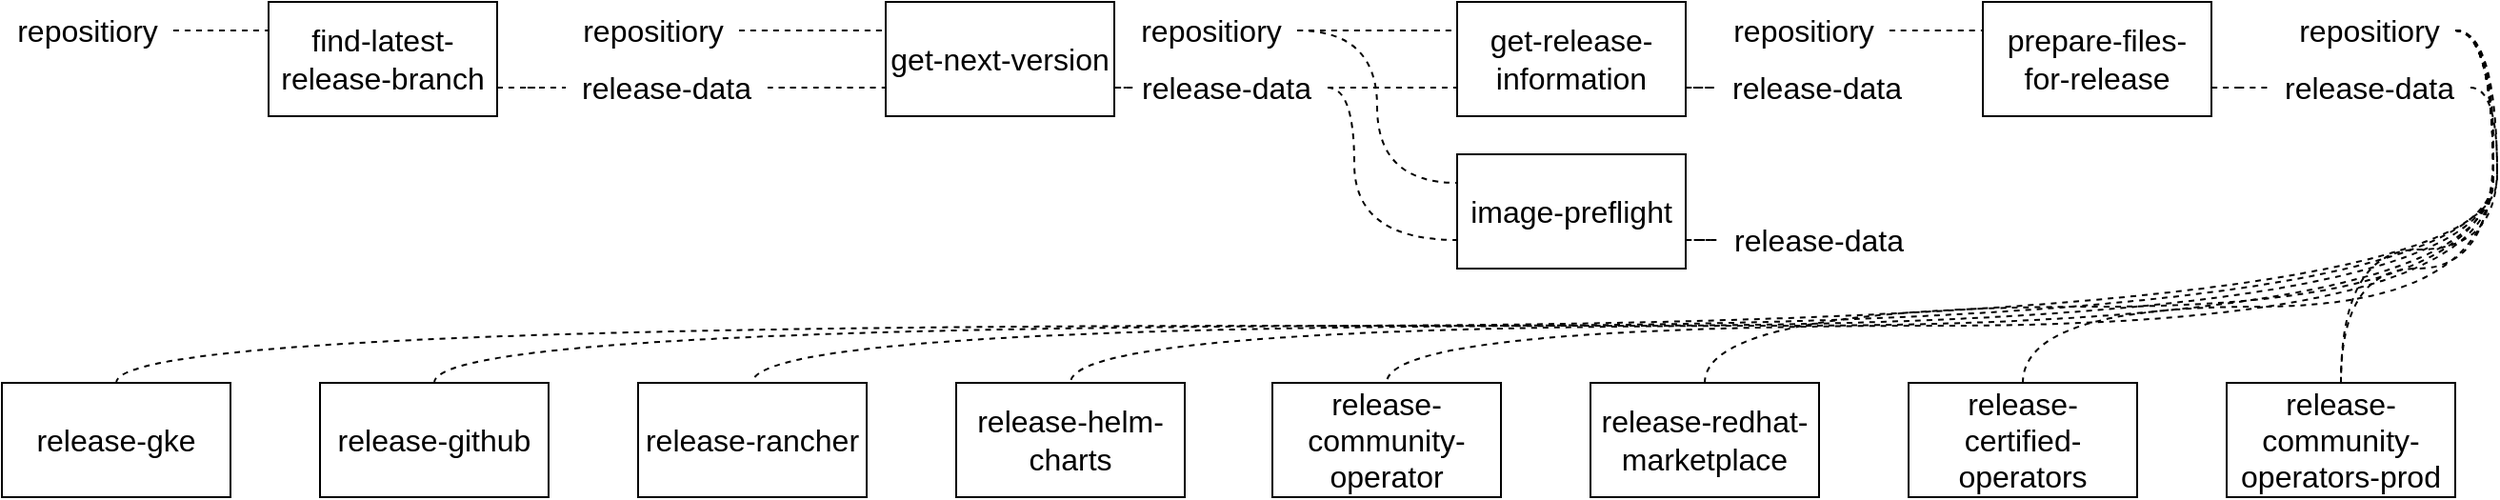 <mxfile version="20.7.3" type="device"><diagram id="xx7UG5d3pjqqhJJoEw0A" name="Page-1"><mxGraphModel dx="1695" dy="1722" grid="1" gridSize="10" guides="1" tooltips="1" connect="1" arrows="1" fold="1" page="1" pageScale="1" pageWidth="827" pageHeight="1169" math="0" shadow="0"><root><mxCell id="0"/><mxCell id="1" parent="0"/><mxCell id="oN9p2SQInsKZp0Kbw9ow-7" style="edgeStyle=orthogonalEdgeStyle;rounded=0;orthogonalLoop=1;jettySize=auto;html=1;exitX=1;exitY=0.75;exitDx=0;exitDy=0;dashed=1;fontSize=16;endArrow=none;endFill=0;" edge="1" parent="1" source="oN9p2SQInsKZp0Kbw9ow-1" target="oN9p2SQInsKZp0Kbw9ow-4"><mxGeometry relative="1" as="geometry"/></mxCell><mxCell id="oN9p2SQInsKZp0Kbw9ow-1" value="find-latest-release-branch" style="rounded=0;whiteSpace=wrap;html=1;fontSize=16;" vertex="1" parent="1"><mxGeometry x="160" y="40" width="120" height="60" as="geometry"/></mxCell><mxCell id="oN9p2SQInsKZp0Kbw9ow-5" style="edgeStyle=orthogonalEdgeStyle;rounded=0;orthogonalLoop=1;jettySize=auto;html=1;entryX=0;entryY=0.25;entryDx=0;entryDy=0;fontSize=16;endArrow=none;endFill=0;dashed=1;" edge="1" parent="1" source="oN9p2SQInsKZp0Kbw9ow-2" target="oN9p2SQInsKZp0Kbw9ow-1"><mxGeometry relative="1" as="geometry"/></mxCell><mxCell id="oN9p2SQInsKZp0Kbw9ow-2" value="repositiory" style="text;html=1;strokeColor=none;fillColor=none;align=center;verticalAlign=middle;whiteSpace=wrap;rounded=0;fontSize=16;" vertex="1" parent="1"><mxGeometry x="20" y="40" width="90" height="30" as="geometry"/></mxCell><mxCell id="oN9p2SQInsKZp0Kbw9ow-11" style="edgeStyle=orthogonalEdgeStyle;curved=1;rounded=0;orthogonalLoop=1;jettySize=auto;html=1;exitX=1;exitY=0.5;exitDx=0;exitDy=0;entryX=0;entryY=0.25;entryDx=0;entryDy=0;dashed=1;fontSize=16;endArrow=none;endFill=0;" edge="1" parent="1" source="oN9p2SQInsKZp0Kbw9ow-3" target="oN9p2SQInsKZp0Kbw9ow-8"><mxGeometry relative="1" as="geometry"/></mxCell><mxCell id="oN9p2SQInsKZp0Kbw9ow-3" value="repositiory" style="text;html=1;strokeColor=none;fillColor=none;align=center;verticalAlign=middle;whiteSpace=wrap;rounded=0;fontSize=16;" vertex="1" parent="1"><mxGeometry x="317" y="40" width="90" height="30" as="geometry"/></mxCell><mxCell id="oN9p2SQInsKZp0Kbw9ow-12" style="edgeStyle=orthogonalEdgeStyle;curved=1;rounded=0;orthogonalLoop=1;jettySize=auto;html=1;exitX=1;exitY=0.5;exitDx=0;exitDy=0;entryX=0;entryY=0.75;entryDx=0;entryDy=0;dashed=1;fontSize=16;endArrow=none;endFill=0;" edge="1" parent="1" source="oN9p2SQInsKZp0Kbw9ow-4" target="oN9p2SQInsKZp0Kbw9ow-8"><mxGeometry relative="1" as="geometry"/></mxCell><mxCell id="oN9p2SQInsKZp0Kbw9ow-4" value="release-data" style="text;html=1;strokeColor=none;fillColor=none;align=center;verticalAlign=middle;whiteSpace=wrap;rounded=0;fontSize=16;" vertex="1" parent="1"><mxGeometry x="316" y="70" width="106" height="30" as="geometry"/></mxCell><mxCell id="oN9p2SQInsKZp0Kbw9ow-15" style="edgeStyle=orthogonalEdgeStyle;curved=1;rounded=0;orthogonalLoop=1;jettySize=auto;html=1;exitX=1;exitY=0.75;exitDx=0;exitDy=0;dashed=1;fontSize=16;endArrow=none;endFill=0;" edge="1" parent="1" source="oN9p2SQInsKZp0Kbw9ow-8" target="oN9p2SQInsKZp0Kbw9ow-13"><mxGeometry relative="1" as="geometry"/></mxCell><mxCell id="oN9p2SQInsKZp0Kbw9ow-8" value="get-next-version" style="rounded=0;whiteSpace=wrap;html=1;fontSize=16;" vertex="1" parent="1"><mxGeometry x="484" y="40" width="120" height="60" as="geometry"/></mxCell><mxCell id="oN9p2SQInsKZp0Kbw9ow-19" style="edgeStyle=orthogonalEdgeStyle;curved=1;rounded=0;orthogonalLoop=1;jettySize=auto;html=1;exitX=1;exitY=0.5;exitDx=0;exitDy=0;entryX=0;entryY=0.25;entryDx=0;entryDy=0;dashed=1;fontSize=16;endArrow=none;endFill=0;" edge="1" parent="1" source="oN9p2SQInsKZp0Kbw9ow-10" target="oN9p2SQInsKZp0Kbw9ow-16"><mxGeometry relative="1" as="geometry"/></mxCell><mxCell id="oN9p2SQInsKZp0Kbw9ow-22" style="edgeStyle=orthogonalEdgeStyle;curved=1;rounded=0;orthogonalLoop=1;jettySize=auto;html=1;exitX=1;exitY=0.5;exitDx=0;exitDy=0;entryX=0;entryY=0.25;entryDx=0;entryDy=0;dashed=1;fontSize=16;endArrow=none;endFill=0;" edge="1" parent="1" source="oN9p2SQInsKZp0Kbw9ow-10" target="oN9p2SQInsKZp0Kbw9ow-21"><mxGeometry relative="1" as="geometry"/></mxCell><mxCell id="oN9p2SQInsKZp0Kbw9ow-10" value="repositiory" style="text;html=1;strokeColor=none;fillColor=none;align=center;verticalAlign=middle;whiteSpace=wrap;rounded=0;fontSize=16;" vertex="1" parent="1"><mxGeometry x="610" y="40" width="90" height="30" as="geometry"/></mxCell><mxCell id="oN9p2SQInsKZp0Kbw9ow-20" style="edgeStyle=orthogonalEdgeStyle;curved=1;rounded=0;orthogonalLoop=1;jettySize=auto;html=1;exitX=1;exitY=0.5;exitDx=0;exitDy=0;entryX=0;entryY=0.75;entryDx=0;entryDy=0;dashed=1;fontSize=16;endArrow=none;endFill=0;" edge="1" parent="1" source="oN9p2SQInsKZp0Kbw9ow-13" target="oN9p2SQInsKZp0Kbw9ow-16"><mxGeometry relative="1" as="geometry"/></mxCell><mxCell id="oN9p2SQInsKZp0Kbw9ow-23" style="edgeStyle=orthogonalEdgeStyle;curved=1;rounded=0;orthogonalLoop=1;jettySize=auto;html=1;exitX=1;exitY=0.5;exitDx=0;exitDy=0;entryX=0;entryY=0.75;entryDx=0;entryDy=0;dashed=1;fontSize=16;endArrow=none;endFill=0;" edge="1" parent="1" source="oN9p2SQInsKZp0Kbw9ow-13" target="oN9p2SQInsKZp0Kbw9ow-21"><mxGeometry relative="1" as="geometry"><Array as="points"><mxPoint x="730" y="85"/><mxPoint x="730" y="165"/></Array></mxGeometry></mxCell><mxCell id="oN9p2SQInsKZp0Kbw9ow-13" value="release-data" style="text;html=1;strokeColor=none;fillColor=none;align=center;verticalAlign=middle;whiteSpace=wrap;rounded=0;fontSize=16;" vertex="1" parent="1"><mxGeometry x="610" y="70" width="106" height="30" as="geometry"/></mxCell><mxCell id="oN9p2SQInsKZp0Kbw9ow-25" style="edgeStyle=orthogonalEdgeStyle;curved=1;rounded=0;orthogonalLoop=1;jettySize=auto;html=1;exitX=1;exitY=0.75;exitDx=0;exitDy=0;dashed=1;fontSize=16;endArrow=none;endFill=0;" edge="1" parent="1" source="oN9p2SQInsKZp0Kbw9ow-16" target="oN9p2SQInsKZp0Kbw9ow-18"><mxGeometry relative="1" as="geometry"/></mxCell><mxCell id="oN9p2SQInsKZp0Kbw9ow-16" value="get-release-information" style="rounded=0;whiteSpace=wrap;html=1;fontSize=16;" vertex="1" parent="1"><mxGeometry x="784" y="40" width="120" height="60" as="geometry"/></mxCell><mxCell id="oN9p2SQInsKZp0Kbw9ow-28" style="edgeStyle=orthogonalEdgeStyle;curved=1;rounded=0;orthogonalLoop=1;jettySize=auto;html=1;exitX=1;exitY=0.5;exitDx=0;exitDy=0;entryX=0;entryY=0.25;entryDx=0;entryDy=0;dashed=1;fontSize=16;endArrow=none;endFill=0;" edge="1" parent="1" source="oN9p2SQInsKZp0Kbw9ow-17" target="oN9p2SQInsKZp0Kbw9ow-24"><mxGeometry relative="1" as="geometry"/></mxCell><mxCell id="oN9p2SQInsKZp0Kbw9ow-17" value="repositiory" style="text;html=1;strokeColor=none;fillColor=none;align=center;verticalAlign=middle;whiteSpace=wrap;rounded=0;fontSize=16;" vertex="1" parent="1"><mxGeometry x="921" y="40" width="90" height="30" as="geometry"/></mxCell><mxCell id="oN9p2SQInsKZp0Kbw9ow-18" value="release-data" style="text;html=1;strokeColor=none;fillColor=none;align=center;verticalAlign=middle;whiteSpace=wrap;rounded=0;fontSize=16;" vertex="1" parent="1"><mxGeometry x="920" y="70" width="106" height="30" as="geometry"/></mxCell><mxCell id="oN9p2SQInsKZp0Kbw9ow-27" style="edgeStyle=orthogonalEdgeStyle;curved=1;rounded=0;orthogonalLoop=1;jettySize=auto;html=1;exitX=1;exitY=0.75;exitDx=0;exitDy=0;dashed=1;fontSize=16;endArrow=none;endFill=0;" edge="1" parent="1" source="oN9p2SQInsKZp0Kbw9ow-21" target="oN9p2SQInsKZp0Kbw9ow-26"><mxGeometry relative="1" as="geometry"/></mxCell><mxCell id="oN9p2SQInsKZp0Kbw9ow-21" value="image-preflight" style="rounded=0;whiteSpace=wrap;html=1;fontSize=16;" vertex="1" parent="1"><mxGeometry x="784" y="120" width="120" height="60" as="geometry"/></mxCell><mxCell id="oN9p2SQInsKZp0Kbw9ow-32" style="edgeStyle=orthogonalEdgeStyle;curved=1;rounded=0;orthogonalLoop=1;jettySize=auto;html=1;exitX=1;exitY=0.75;exitDx=0;exitDy=0;dashed=1;fontSize=16;endArrow=none;endFill=0;" edge="1" parent="1" source="oN9p2SQInsKZp0Kbw9ow-24" target="oN9p2SQInsKZp0Kbw9ow-29"><mxGeometry relative="1" as="geometry"/></mxCell><mxCell id="oN9p2SQInsKZp0Kbw9ow-24" value="prepare-files-for-release" style="rounded=0;whiteSpace=wrap;html=1;fontSize=16;" vertex="1" parent="1"><mxGeometry x="1060" y="40" width="120" height="60" as="geometry"/></mxCell><mxCell id="oN9p2SQInsKZp0Kbw9ow-26" value="release-data" style="text;html=1;strokeColor=none;fillColor=none;align=center;verticalAlign=middle;whiteSpace=wrap;rounded=0;fontSize=16;" vertex="1" parent="1"><mxGeometry x="921" y="150" width="106" height="30" as="geometry"/></mxCell><mxCell id="oN9p2SQInsKZp0Kbw9ow-50" style="edgeStyle=orthogonalEdgeStyle;curved=1;rounded=0;orthogonalLoop=1;jettySize=auto;html=1;exitX=1;exitY=0.5;exitDx=0;exitDy=0;dashed=1;fontSize=16;endArrow=none;endFill=0;" edge="1" parent="1" source="oN9p2SQInsKZp0Kbw9ow-29" target="oN9p2SQInsKZp0Kbw9ow-41"><mxGeometry relative="1" as="geometry"><Array as="points"><mxPoint x="1330" y="85"/><mxPoint x="1330" y="170"/><mxPoint x="1248" y="170"/></Array></mxGeometry></mxCell><mxCell id="oN9p2SQInsKZp0Kbw9ow-29" value="release-data" style="text;html=1;strokeColor=none;fillColor=none;align=center;verticalAlign=middle;whiteSpace=wrap;rounded=0;fontSize=16;" vertex="1" parent="1"><mxGeometry x="1210" y="70" width="106" height="30" as="geometry"/></mxCell><mxCell id="oN9p2SQInsKZp0Kbw9ow-42" style="edgeStyle=orthogonalEdgeStyle;curved=1;rounded=0;orthogonalLoop=1;jettySize=auto;html=1;dashed=1;fontSize=16;endArrow=none;endFill=0;exitX=1;exitY=0.5;exitDx=0;exitDy=0;" edge="1" parent="1" source="oN9p2SQInsKZp0Kbw9ow-30" target="oN9p2SQInsKZp0Kbw9ow-33"><mxGeometry relative="1" as="geometry"><Array as="points"><mxPoint x="1330" y="55"/><mxPoint x="1330" y="210"/><mxPoint x="80" y="210"/></Array></mxGeometry></mxCell><mxCell id="oN9p2SQInsKZp0Kbw9ow-43" style="edgeStyle=orthogonalEdgeStyle;curved=1;rounded=0;orthogonalLoop=1;jettySize=auto;html=1;exitX=1;exitY=0.5;exitDx=0;exitDy=0;dashed=1;fontSize=16;endArrow=none;endFill=0;" edge="1" parent="1" source="oN9p2SQInsKZp0Kbw9ow-30" target="oN9p2SQInsKZp0Kbw9ow-34"><mxGeometry relative="1" as="geometry"><Array as="points"><mxPoint x="1328" y="55"/><mxPoint x="1328" y="210"/><mxPoint x="247" y="210"/></Array></mxGeometry></mxCell><mxCell id="oN9p2SQInsKZp0Kbw9ow-44" style="edgeStyle=orthogonalEdgeStyle;curved=1;rounded=0;orthogonalLoop=1;jettySize=auto;html=1;exitX=1;exitY=0.5;exitDx=0;exitDy=0;entryX=0.5;entryY=0;entryDx=0;entryDy=0;dashed=1;fontSize=16;endArrow=none;endFill=0;" edge="1" parent="1" source="oN9p2SQInsKZp0Kbw9ow-30" target="oN9p2SQInsKZp0Kbw9ow-35"><mxGeometry relative="1" as="geometry"><Array as="points"><mxPoint x="1328" y="55"/><mxPoint x="1328" y="210"/><mxPoint x="414" y="210"/></Array></mxGeometry></mxCell><mxCell id="oN9p2SQInsKZp0Kbw9ow-45" style="edgeStyle=orthogonalEdgeStyle;curved=1;rounded=0;orthogonalLoop=1;jettySize=auto;html=1;exitX=1;exitY=0.5;exitDx=0;exitDy=0;dashed=1;fontSize=16;endArrow=none;endFill=0;" edge="1" parent="1" source="oN9p2SQInsKZp0Kbw9ow-30" target="oN9p2SQInsKZp0Kbw9ow-36"><mxGeometry relative="1" as="geometry"><Array as="points"><mxPoint x="1328" y="55"/><mxPoint x="1328" y="210"/><mxPoint x="581" y="210"/></Array></mxGeometry></mxCell><mxCell id="oN9p2SQInsKZp0Kbw9ow-46" style="edgeStyle=orthogonalEdgeStyle;curved=1;rounded=0;orthogonalLoop=1;jettySize=auto;html=1;exitX=1;exitY=0.5;exitDx=0;exitDy=0;dashed=1;fontSize=16;endArrow=none;endFill=0;" edge="1" parent="1" source="oN9p2SQInsKZp0Kbw9ow-30" target="oN9p2SQInsKZp0Kbw9ow-37"><mxGeometry relative="1" as="geometry"><Array as="points"><mxPoint x="1328" y="55"/><mxPoint x="1328" y="210"/><mxPoint x="747" y="210"/></Array></mxGeometry></mxCell><mxCell id="oN9p2SQInsKZp0Kbw9ow-47" style="edgeStyle=orthogonalEdgeStyle;curved=1;rounded=0;orthogonalLoop=1;jettySize=auto;html=1;exitX=1;exitY=0.5;exitDx=0;exitDy=0;dashed=1;fontSize=16;endArrow=none;endFill=0;" edge="1" parent="1" source="oN9p2SQInsKZp0Kbw9ow-30" target="oN9p2SQInsKZp0Kbw9ow-39"><mxGeometry relative="1" as="geometry"><Array as="points"><mxPoint x="1328" y="55"/><mxPoint x="1328" y="200"/><mxPoint x="914" y="200"/></Array></mxGeometry></mxCell><mxCell id="oN9p2SQInsKZp0Kbw9ow-48" style="edgeStyle=orthogonalEdgeStyle;curved=1;rounded=0;orthogonalLoop=1;jettySize=auto;html=1;exitX=1;exitY=0.5;exitDx=0;exitDy=0;dashed=1;fontSize=16;endArrow=none;endFill=0;" edge="1" parent="1" source="oN9p2SQInsKZp0Kbw9ow-30" target="oN9p2SQInsKZp0Kbw9ow-40"><mxGeometry relative="1" as="geometry"><Array as="points"><mxPoint x="1328" y="55"/><mxPoint x="1328" y="200"/><mxPoint x="1081" y="200"/></Array></mxGeometry></mxCell><mxCell id="oN9p2SQInsKZp0Kbw9ow-49" style="edgeStyle=orthogonalEdgeStyle;curved=1;rounded=0;orthogonalLoop=1;jettySize=auto;html=1;exitX=1;exitY=0.5;exitDx=0;exitDy=0;dashed=1;fontSize=16;endArrow=none;endFill=0;" edge="1" parent="1" source="oN9p2SQInsKZp0Kbw9ow-30" target="oN9p2SQInsKZp0Kbw9ow-41"><mxGeometry relative="1" as="geometry"><Array as="points"><mxPoint x="1328" y="55"/><mxPoint x="1328" y="180"/><mxPoint x="1248" y="180"/></Array></mxGeometry></mxCell><mxCell id="oN9p2SQInsKZp0Kbw9ow-30" value="repositiory" style="text;html=1;strokeColor=none;fillColor=none;align=center;verticalAlign=middle;whiteSpace=wrap;rounded=0;fontSize=16;" vertex="1" parent="1"><mxGeometry x="1218" y="40" width="90" height="30" as="geometry"/></mxCell><mxCell id="oN9p2SQInsKZp0Kbw9ow-33" value="release-gke" style="rounded=0;whiteSpace=wrap;html=1;fontSize=16;" vertex="1" parent="1"><mxGeometry x="20" y="240" width="120" height="60" as="geometry"/></mxCell><mxCell id="oN9p2SQInsKZp0Kbw9ow-34" value="release-github" style="rounded=0;whiteSpace=wrap;html=1;fontSize=16;" vertex="1" parent="1"><mxGeometry x="187" y="240" width="120" height="60" as="geometry"/></mxCell><mxCell id="oN9p2SQInsKZp0Kbw9ow-35" value="release-rancher" style="rounded=0;whiteSpace=wrap;html=1;fontSize=16;" vertex="1" parent="1"><mxGeometry x="354" y="240" width="120" height="60" as="geometry"/></mxCell><mxCell id="oN9p2SQInsKZp0Kbw9ow-36" value="release-helm-charts" style="rounded=0;whiteSpace=wrap;html=1;fontSize=16;" vertex="1" parent="1"><mxGeometry x="521" y="240" width="120" height="60" as="geometry"/></mxCell><mxCell id="oN9p2SQInsKZp0Kbw9ow-37" value="release-community-operator" style="rounded=0;whiteSpace=wrap;html=1;fontSize=16;" vertex="1" parent="1"><mxGeometry x="687" y="240" width="120" height="60" as="geometry"/></mxCell><mxCell id="oN9p2SQInsKZp0Kbw9ow-39" value="release-redhat-marketplace" style="rounded=0;whiteSpace=wrap;html=1;fontSize=16;" vertex="1" parent="1"><mxGeometry x="854" y="240" width="120" height="60" as="geometry"/></mxCell><mxCell id="oN9p2SQInsKZp0Kbw9ow-40" value="release-certified-operators" style="rounded=0;whiteSpace=wrap;html=1;fontSize=16;" vertex="1" parent="1"><mxGeometry x="1021" y="240" width="120" height="60" as="geometry"/></mxCell><mxCell id="oN9p2SQInsKZp0Kbw9ow-41" value="release-community-operators-prod" style="rounded=0;whiteSpace=wrap;html=1;fontSize=16;" vertex="1" parent="1"><mxGeometry x="1188" y="240" width="120" height="60" as="geometry"/></mxCell></root></mxGraphModel></diagram></mxfile>